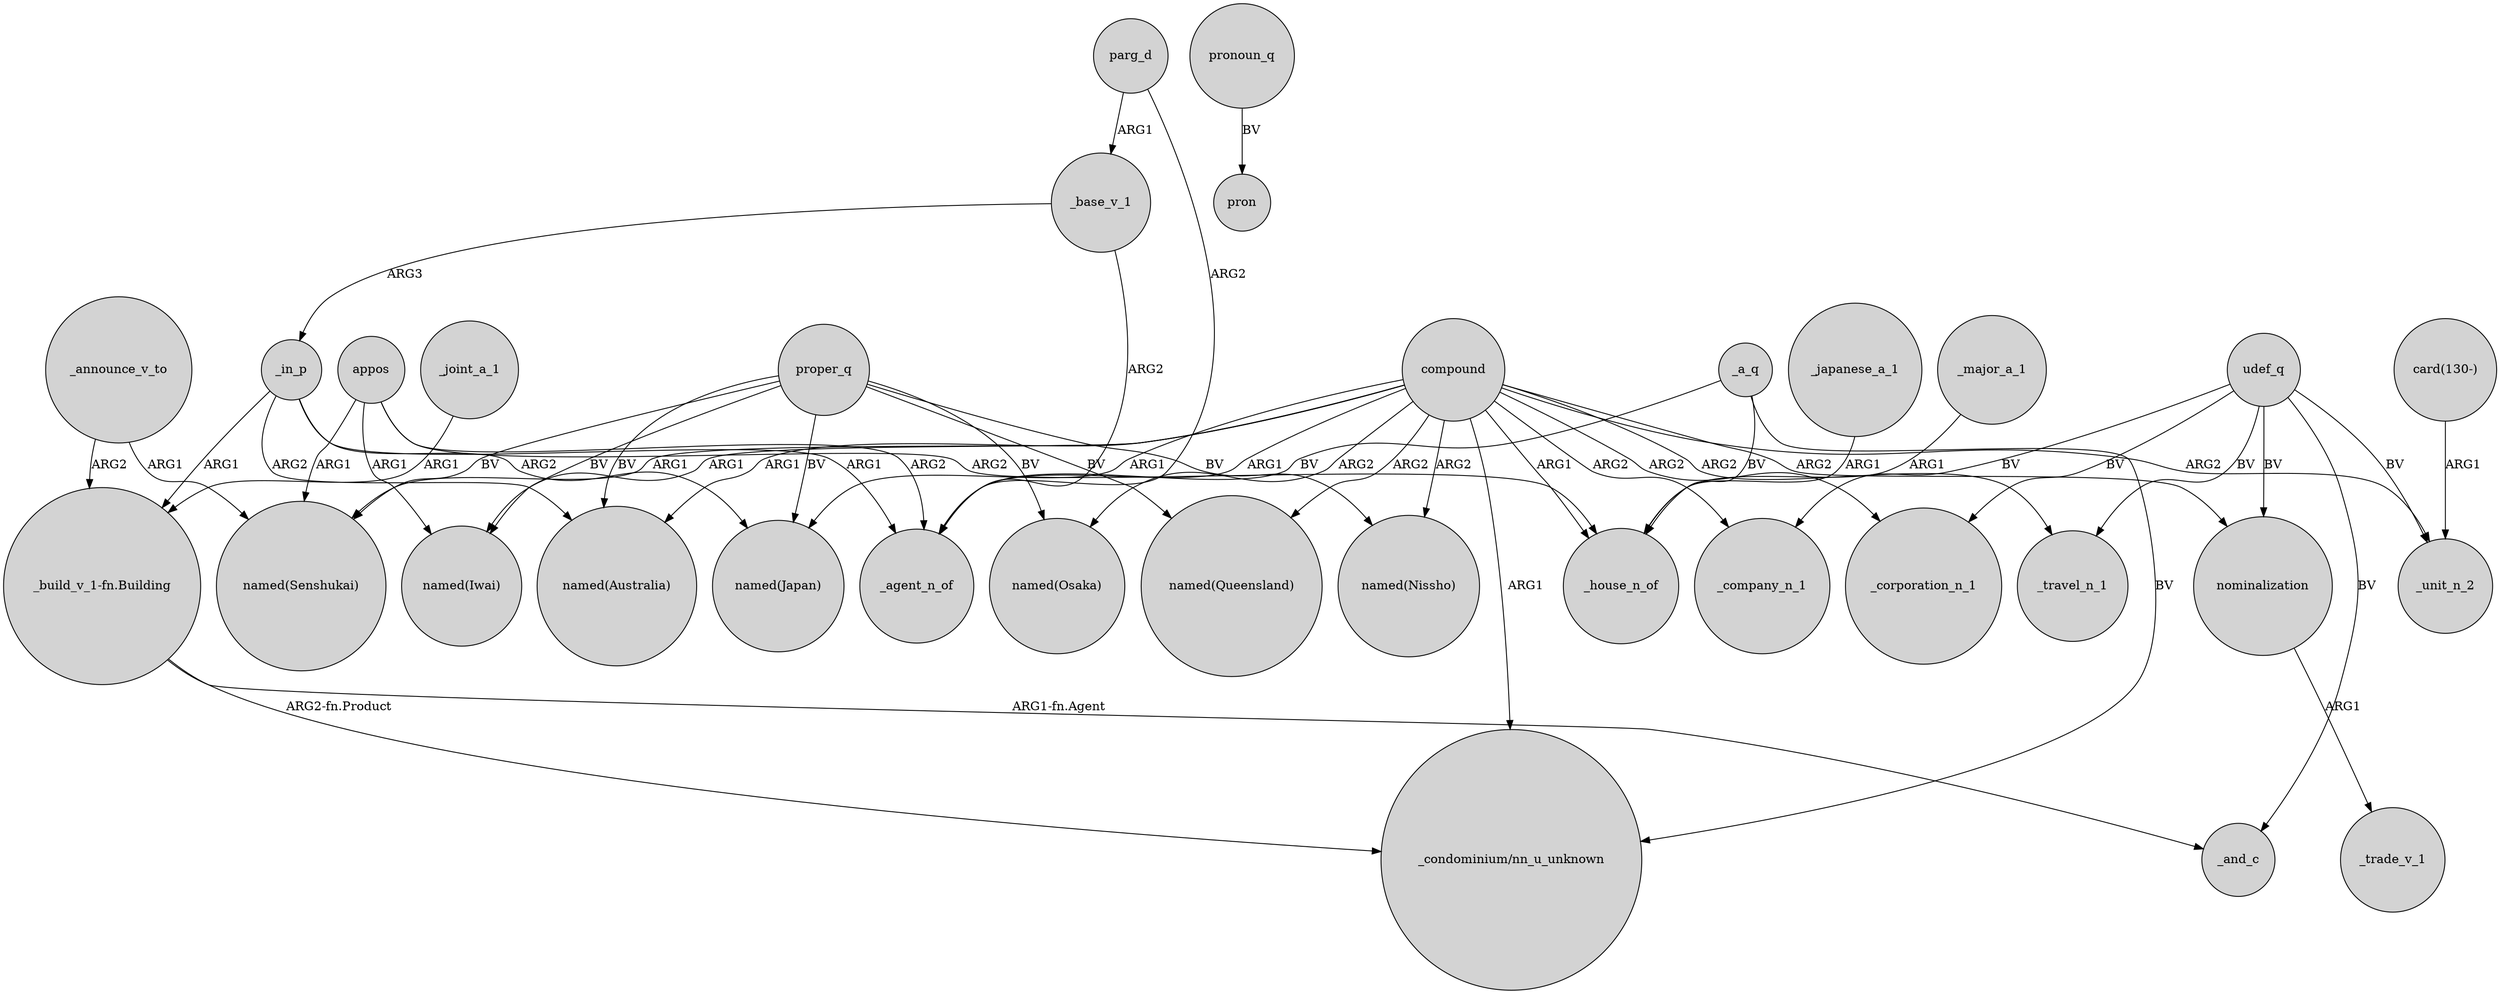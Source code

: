 digraph {
	node [shape=circle style=filled]
	appos -> "named(Senshukai)" [label=ARG1]
	_announce_v_to -> "named(Senshukai)" [label=ARG1]
	proper_q -> "named(Nissho)" [label=BV]
	proper_q -> "named(Senshukai)" [label=BV]
	"_build_v_1-fn.Building" -> "_condominium/nn_u_unknown" [label="ARG2-fn.Product"]
	proper_q -> "named(Osaka)" [label=BV]
	compound -> _company_n_1 [label=ARG2]
	_in_p -> "named(Australia)" [label=ARG2]
	_japanese_a_1 -> _house_n_of [label=ARG1]
	compound -> _corporation_n_1 [label=ARG2]
	appos -> _agent_n_of [label=ARG2]
	udef_q -> _travel_n_1 [label=BV]
	_in_p -> _agent_n_of [label=ARG1]
	parg_d -> _agent_n_of [label=ARG2]
	_in_p -> "_build_v_1-fn.Building" [label=ARG1]
	compound -> nominalization [label=ARG2]
	compound -> "named(Senshukai)" [label=ARG1]
	nominalization -> _trade_v_1 [label=ARG1]
	"card(130-)" -> _unit_n_2 [label=ARG1]
	proper_q -> "named(Japan)" [label=BV]
	"_build_v_1-fn.Building" -> _and_c [label="ARG1-fn.Agent"]
	_a_q -> "_condominium/nn_u_unknown" [label=BV]
	compound -> _unit_n_2 [label=ARG2]
	appos -> "named(Iwai)" [label=ARG1]
	proper_q -> "named(Queensland)" [label=BV]
	compound -> "named(Japan)" [label=ARG1]
	pronoun_q -> pron [label=BV]
	appos -> _house_n_of [label=ARG2]
	udef_q -> _corporation_n_1 [label=BV]
	compound -> "named(Iwai)" [label=ARG1]
	_a_q -> _house_n_of [label=BV]
	compound -> _agent_n_of [label=ARG1]
	compound -> _house_n_of [label=ARG1]
	_base_v_1 -> _in_p [label=ARG3]
	compound -> "named(Queensland)" [label=ARG2]
	compound -> "named(Nissho)" [label=ARG2]
	_a_q -> _agent_n_of [label=BV]
	proper_q -> "named(Iwai)" [label=BV]
	udef_q -> nominalization [label=BV]
	parg_d -> _base_v_1 [label=ARG1]
	compound -> "named(Osaka)" [label=ARG2]
	compound -> "named(Australia)" [label=ARG1]
	_base_v_1 -> _agent_n_of [label=ARG2]
	_joint_a_1 -> "_build_v_1-fn.Building" [label=ARG1]
	udef_q -> _unit_n_2 [label=BV]
	udef_q -> _and_c [label=BV]
	_in_p -> "named(Japan)" [label=ARG2]
	udef_q -> _company_n_1 [label=BV]
	_major_a_1 -> _house_n_of [label=ARG1]
	compound -> _travel_n_1 [label=ARG2]
	compound -> "_condominium/nn_u_unknown" [label=ARG1]
	proper_q -> "named(Australia)" [label=BV]
	_announce_v_to -> "_build_v_1-fn.Building" [label=ARG2]
}
